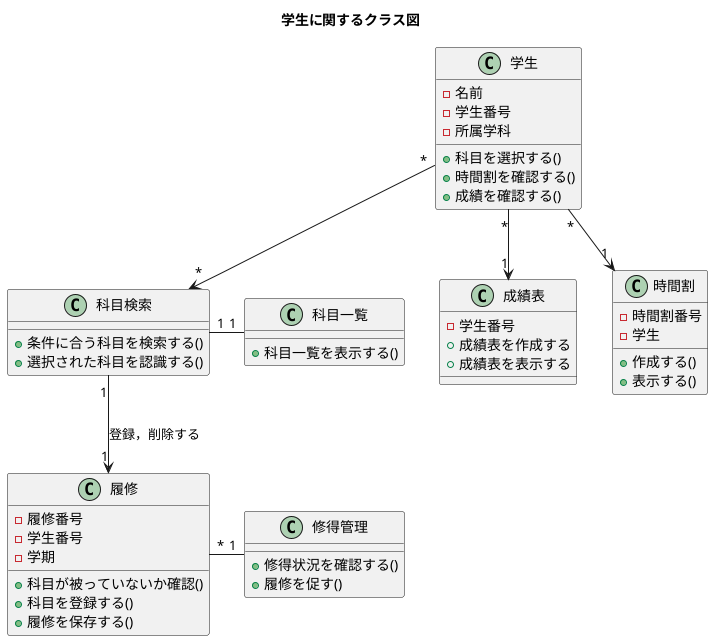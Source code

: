 @startuml 5-3
title 学生に関するクラス図

'学生に関連するクラス
class 学生{
    - 名前
    - 学生番号
    - 所属学科
    + 科目を選択する()
    + 時間割を確認する()
    + 成績を確認する()
}

class 履修 {
    - 履修番号
    - 学生番号
    - 学期
    + 科目が被っていないか確認()
    + 科目を登録する()
    + 履修を保存する()
}

class 科目検索 {
    + 条件に合う科目を検索する()
    + 選択された科目を認識する()
}

class 科目一覧 {
    + 科目一覧を表示する()
}

class 修得管理 {
    + 修得状況を確認する()
    + 履修を促す()
}

class 成績表{
    - 学生番号
    + 成績表を作成する
    + 成績表を表示する
}

class 時間割{
    - 時間割番号
    - 学生
    + 作成する()
    + 表示する()
}

学生 "*"-->"*" 科目検索
学生 "*"-->"1" 時間割
学生 "*"-->"1" 成績表
科目検索 "1"-right-"1" 科目一覧
科目検索 "1"-->"1" 履修 : 登録，削除する
履修 "*"-right-"1" 修得管理

@enduml
